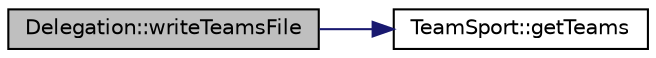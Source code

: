 digraph "Delegation::writeTeamsFile"
{
 // LATEX_PDF_SIZE
  edge [fontname="Helvetica",fontsize="10",labelfontname="Helvetica",labelfontsize="10"];
  node [fontname="Helvetica",fontsize="10",shape=record];
  rankdir="LR";
  Node1 [label="Delegation::writeTeamsFile",height=0.2,width=0.4,color="black", fillcolor="grey75", style="filled", fontcolor="black",tooltip=" "];
  Node1 -> Node2 [color="midnightblue",fontsize="10",style="solid",fontname="Helvetica"];
  Node2 [label="TeamSport::getTeams",height=0.2,width=0.4,color="black", fillcolor="white", style="filled",URL="$class_team_sport.html#a3848167bd1cae6608eabddd47226855a",tooltip=" "];
}
